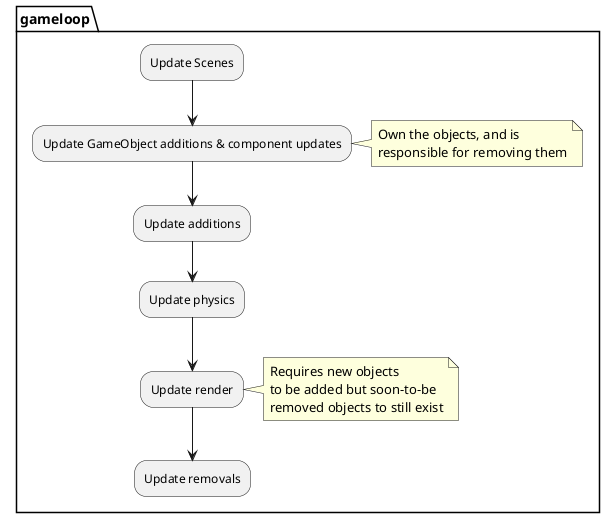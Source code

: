 @startuml

partition "gameloop" {
    "Update Scenes" --> "Update GameObject additions & component updates"
    note right
        Own the objects, and is
        responsible for removing them
    end note
    "Update GameObject additions & component updates" --> "Update additions"
    "Update additions" --> "Update physics"
    "Update physics" --> "Update render"
    note right
        Requires new objects 
        to be added but soon-to-be
        removed objects to still exist
    end note
    "Update render" --> "Update removals"
}
@enduml